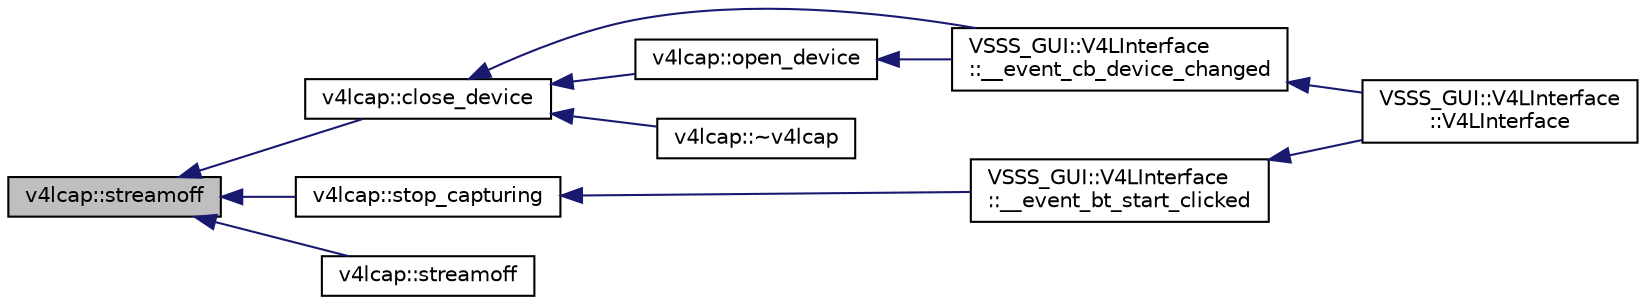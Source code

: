 digraph "v4lcap::streamoff"
{
 // INTERACTIVE_SVG=YES
  edge [fontname="Helvetica",fontsize="10",labelfontname="Helvetica",labelfontsize="10"];
  node [fontname="Helvetica",fontsize="10",shape=record];
  rankdir="LR";
  Node446 [label="v4lcap::streamoff",height=0.2,width=0.4,color="black", fillcolor="grey75", style="filled", fontcolor="black"];
  Node446 -> Node447 [dir="back",color="midnightblue",fontsize="10",style="solid",fontname="Helvetica"];
  Node447 [label="v4lcap::close_device",height=0.2,width=0.4,color="black", fillcolor="white", style="filled",URL="$classv4lcap.html#adbb658a6f3248f24ee7926722e76ca43",tooltip="Close camera communication with pc. "];
  Node447 -> Node448 [dir="back",color="midnightblue",fontsize="10",style="solid",fontname="Helvetica"];
  Node448 [label="VSSS_GUI::V4LInterface\l::__event_cb_device_changed",height=0.2,width=0.4,color="black", fillcolor="white", style="filled",URL="$class_v_s_s_s___g_u_i_1_1_v4_l_interface.html#af38c88f726a7ff9fab089ab9ed20c03c",tooltip="Event triggered when a new device is selected in Device combobox. "];
  Node448 -> Node449 [dir="back",color="midnightblue",fontsize="10",style="solid",fontname="Helvetica"];
  Node449 [label="VSSS_GUI::V4LInterface\l::V4LInterface",height=0.2,width=0.4,color="black", fillcolor="white", style="filled",URL="$class_v_s_s_s___g_u_i_1_1_v4_l_interface.html#a8fafd828eacc6d5480649fa9fddc7ee4",tooltip="Constructor of a V4LInterface object. "];
  Node447 -> Node450 [dir="back",color="midnightblue",fontsize="10",style="solid",fontname="Helvetica"];
  Node450 [label="v4lcap::open_device",height=0.2,width=0.4,color="black", fillcolor="white", style="filled",URL="$classv4lcap.html#a1404aae893a64a8e8859d822a4dfb273",tooltip="By getting device name and emulated format, this method open the connection to the camera..."];
  Node450 -> Node448 [dir="back",color="midnightblue",fontsize="10",style="solid",fontname="Helvetica"];
  Node447 -> Node451 [dir="back",color="midnightblue",fontsize="10",style="solid",fontname="Helvetica"];
  Node451 [label="v4lcap::~v4lcap",height=0.2,width=0.4,color="black", fillcolor="white", style="filled",URL="$classv4lcap.html#aa1aaea89befb94cdf3dbb24bf758078f"];
  Node446 -> Node452 [dir="back",color="midnightblue",fontsize="10",style="solid",fontname="Helvetica"];
  Node452 [label="v4lcap::stop_capturing",height=0.2,width=0.4,color="black", fillcolor="white", style="filled",URL="$classv4lcap.html#a2992ae4b4fd36da602284c62b97cbeed",tooltip="Closes capturing query. "];
  Node452 -> Node453 [dir="back",color="midnightblue",fontsize="10",style="solid",fontname="Helvetica"];
  Node453 [label="VSSS_GUI::V4LInterface\l::__event_bt_start_clicked",height=0.2,width=0.4,color="black", fillcolor="white", style="filled",URL="$class_v_s_s_s___g_u_i_1_1_v4_l_interface.html#ac83a8f5a54baf09ade5e3ec24ba91082",tooltip="Event triggered when &#39;start&#39; button is clicked. "];
  Node453 -> Node449 [dir="back",color="midnightblue",fontsize="10",style="solid",fontname="Helvetica"];
  Node446 -> Node454 [dir="back",color="midnightblue",fontsize="10",style="solid",fontname="Helvetica"];
  Node454 [label="v4lcap::streamoff",height=0.2,width=0.4,color="black", fillcolor="white", style="filled",URL="$classv4lcap.html#a34eced9e309545a1b6bb41a41c23bc57"];
}
